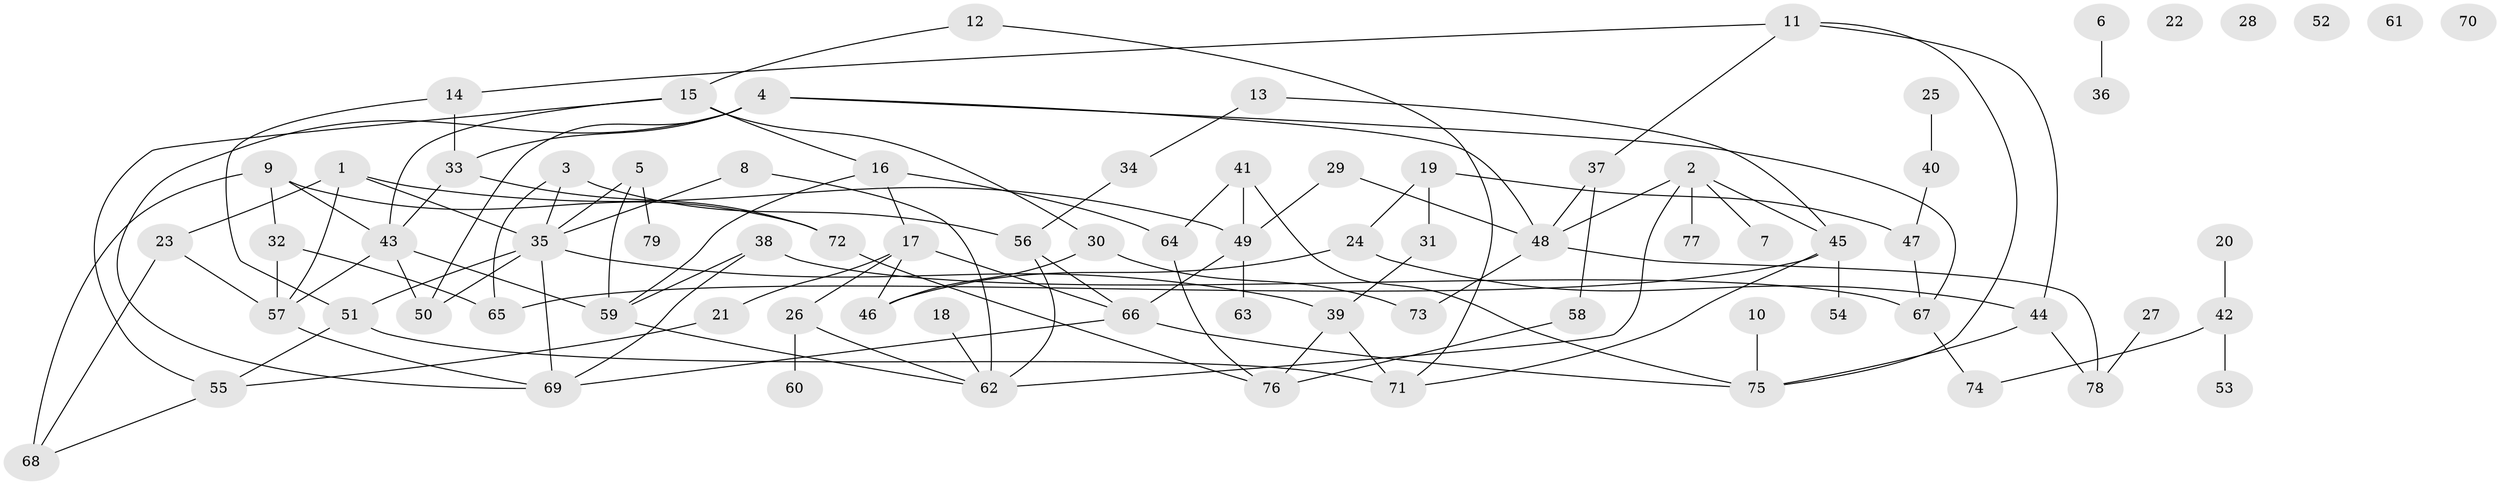 // coarse degree distribution, {5: 0.13333333333333333, 10: 0.06666666666666667, 3: 0.06666666666666667, 8: 0.03333333333333333, 0: 0.2, 2: 0.06666666666666667, 4: 0.1, 1: 0.2, 6: 0.06666666666666667, 11: 0.03333333333333333, 7: 0.03333333333333333}
// Generated by graph-tools (version 1.1) at 2025/16/03/04/25 18:16:44]
// undirected, 79 vertices, 116 edges
graph export_dot {
graph [start="1"]
  node [color=gray90,style=filled];
  1;
  2;
  3;
  4;
  5;
  6;
  7;
  8;
  9;
  10;
  11;
  12;
  13;
  14;
  15;
  16;
  17;
  18;
  19;
  20;
  21;
  22;
  23;
  24;
  25;
  26;
  27;
  28;
  29;
  30;
  31;
  32;
  33;
  34;
  35;
  36;
  37;
  38;
  39;
  40;
  41;
  42;
  43;
  44;
  45;
  46;
  47;
  48;
  49;
  50;
  51;
  52;
  53;
  54;
  55;
  56;
  57;
  58;
  59;
  60;
  61;
  62;
  63;
  64;
  65;
  66;
  67;
  68;
  69;
  70;
  71;
  72;
  73;
  74;
  75;
  76;
  77;
  78;
  79;
  1 -- 23;
  1 -- 35;
  1 -- 49;
  1 -- 57;
  2 -- 7;
  2 -- 45;
  2 -- 48;
  2 -- 62;
  2 -- 77;
  3 -- 35;
  3 -- 56;
  3 -- 65;
  4 -- 33;
  4 -- 48;
  4 -- 50;
  4 -- 67;
  4 -- 69;
  5 -- 35;
  5 -- 59;
  5 -- 79;
  6 -- 36;
  8 -- 35;
  8 -- 62;
  9 -- 32;
  9 -- 43;
  9 -- 68;
  9 -- 72;
  10 -- 75;
  11 -- 14;
  11 -- 37;
  11 -- 44;
  11 -- 75;
  12 -- 15;
  12 -- 71;
  13 -- 34;
  13 -- 45;
  14 -- 33;
  14 -- 51;
  15 -- 16;
  15 -- 30;
  15 -- 43;
  15 -- 55;
  16 -- 17;
  16 -- 59;
  16 -- 64;
  17 -- 21;
  17 -- 26;
  17 -- 46;
  17 -- 66;
  18 -- 62;
  19 -- 24;
  19 -- 31;
  19 -- 47;
  20 -- 42;
  21 -- 55;
  23 -- 57;
  23 -- 68;
  24 -- 44;
  24 -- 46;
  25 -- 40;
  26 -- 60;
  26 -- 62;
  27 -- 78;
  29 -- 48;
  29 -- 49;
  30 -- 46;
  30 -- 73;
  31 -- 39;
  32 -- 57;
  32 -- 65;
  33 -- 43;
  33 -- 72;
  34 -- 56;
  35 -- 39;
  35 -- 50;
  35 -- 51;
  35 -- 69;
  37 -- 48;
  37 -- 58;
  38 -- 59;
  38 -- 67;
  38 -- 69;
  39 -- 71;
  39 -- 76;
  40 -- 47;
  41 -- 49;
  41 -- 64;
  41 -- 75;
  42 -- 53;
  42 -- 74;
  43 -- 50;
  43 -- 57;
  43 -- 59;
  44 -- 75;
  44 -- 78;
  45 -- 54;
  45 -- 65;
  45 -- 71;
  47 -- 67;
  48 -- 73;
  48 -- 78;
  49 -- 63;
  49 -- 66;
  51 -- 55;
  51 -- 71;
  55 -- 68;
  56 -- 62;
  56 -- 66;
  57 -- 69;
  58 -- 76;
  59 -- 62;
  64 -- 76;
  66 -- 69;
  66 -- 75;
  67 -- 74;
  72 -- 76;
}
